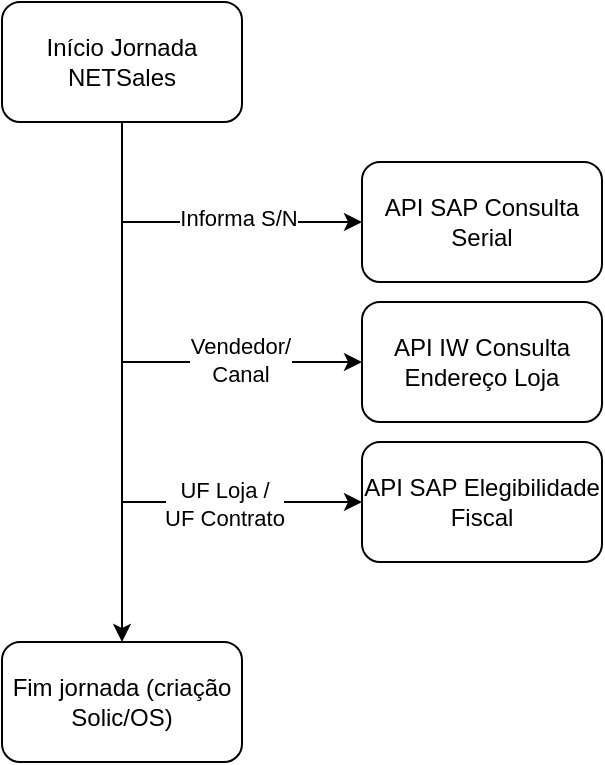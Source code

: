 <mxfile version="26.2.14">
  <diagram name="Página-1" id="ernRAC5D8F3P8FDCeqiH">
    <mxGraphModel dx="1042" dy="527" grid="1" gridSize="10" guides="1" tooltips="1" connect="1" arrows="1" fold="1" page="1" pageScale="1" pageWidth="827" pageHeight="1169" math="0" shadow="0">
      <root>
        <mxCell id="0" />
        <mxCell id="1" parent="0" />
        <mxCell id="9W059uVGr_A8UaHw2HkI-4" style="edgeStyle=orthogonalEdgeStyle;rounded=0;orthogonalLoop=1;jettySize=auto;html=1;entryX=0;entryY=0.5;entryDx=0;entryDy=0;exitX=0.5;exitY=1;exitDx=0;exitDy=0;" edge="1" parent="1" source="9W059uVGr_A8UaHw2HkI-1" target="9W059uVGr_A8UaHw2HkI-2">
          <mxGeometry relative="1" as="geometry" />
        </mxCell>
        <mxCell id="9W059uVGr_A8UaHw2HkI-5" value="Informa S/N" style="edgeLabel;html=1;align=center;verticalAlign=middle;resizable=0;points=[];" vertex="1" connectable="0" parent="9W059uVGr_A8UaHw2HkI-4">
          <mxGeometry x="0.264" y="2" relative="1" as="geometry">
            <mxPoint as="offset" />
          </mxGeometry>
        </mxCell>
        <mxCell id="9W059uVGr_A8UaHw2HkI-6" style="edgeStyle=orthogonalEdgeStyle;rounded=0;orthogonalLoop=1;jettySize=auto;html=1;entryX=0;entryY=0.5;entryDx=0;entryDy=0;" edge="1" parent="1" source="9W059uVGr_A8UaHw2HkI-1" target="9W059uVGr_A8UaHw2HkI-3">
          <mxGeometry relative="1" as="geometry">
            <Array as="points">
              <mxPoint x="90" y="210" />
            </Array>
          </mxGeometry>
        </mxCell>
        <mxCell id="9W059uVGr_A8UaHw2HkI-7" value="Vendedor/&lt;div&gt;Canal&lt;/div&gt;" style="edgeLabel;html=1;align=center;verticalAlign=middle;resizable=0;points=[];" vertex="1" connectable="0" parent="9W059uVGr_A8UaHw2HkI-6">
          <mxGeometry x="0.487" y="1" relative="1" as="geometry">
            <mxPoint as="offset" />
          </mxGeometry>
        </mxCell>
        <mxCell id="9W059uVGr_A8UaHw2HkI-10" style="edgeStyle=orthogonalEdgeStyle;rounded=0;orthogonalLoop=1;jettySize=auto;html=1;entryX=0;entryY=0.5;entryDx=0;entryDy=0;" edge="1" parent="1" source="9W059uVGr_A8UaHw2HkI-1" target="9W059uVGr_A8UaHw2HkI-9">
          <mxGeometry relative="1" as="geometry">
            <Array as="points">
              <mxPoint x="90" y="280" />
            </Array>
          </mxGeometry>
        </mxCell>
        <mxCell id="9W059uVGr_A8UaHw2HkI-11" value="UF Loja /&lt;div&gt;UF Contrato&lt;/div&gt;" style="edgeLabel;html=1;align=center;verticalAlign=middle;resizable=0;points=[];" vertex="1" connectable="0" parent="9W059uVGr_A8UaHw2HkI-10">
          <mxGeometry x="0.551" y="-1" relative="1" as="geometry">
            <mxPoint as="offset" />
          </mxGeometry>
        </mxCell>
        <mxCell id="9W059uVGr_A8UaHw2HkI-13" style="edgeStyle=orthogonalEdgeStyle;rounded=0;orthogonalLoop=1;jettySize=auto;html=1;" edge="1" parent="1" source="9W059uVGr_A8UaHw2HkI-1" target="9W059uVGr_A8UaHw2HkI-12">
          <mxGeometry relative="1" as="geometry" />
        </mxCell>
        <mxCell id="9W059uVGr_A8UaHw2HkI-1" value="Início Jornada NETSales" style="rounded=1;whiteSpace=wrap;html=1;" vertex="1" parent="1">
          <mxGeometry x="30" y="30" width="120" height="60" as="geometry" />
        </mxCell>
        <mxCell id="9W059uVGr_A8UaHw2HkI-2" value="API SAP Consulta Serial" style="rounded=1;whiteSpace=wrap;html=1;" vertex="1" parent="1">
          <mxGeometry x="210" y="110" width="120" height="60" as="geometry" />
        </mxCell>
        <mxCell id="9W059uVGr_A8UaHw2HkI-3" value="API IW Consulta Endereço Loja" style="rounded=1;whiteSpace=wrap;html=1;" vertex="1" parent="1">
          <mxGeometry x="210" y="180" width="120" height="60" as="geometry" />
        </mxCell>
        <mxCell id="9W059uVGr_A8UaHw2HkI-9" value="API SAP Elegibilidade Fiscal" style="rounded=1;whiteSpace=wrap;html=1;" vertex="1" parent="1">
          <mxGeometry x="210" y="250" width="120" height="60" as="geometry" />
        </mxCell>
        <mxCell id="9W059uVGr_A8UaHw2HkI-12" value="Fim jornada (criação Solic/OS)" style="rounded=1;whiteSpace=wrap;html=1;" vertex="1" parent="1">
          <mxGeometry x="30" y="350" width="120" height="60" as="geometry" />
        </mxCell>
      </root>
    </mxGraphModel>
  </diagram>
</mxfile>

